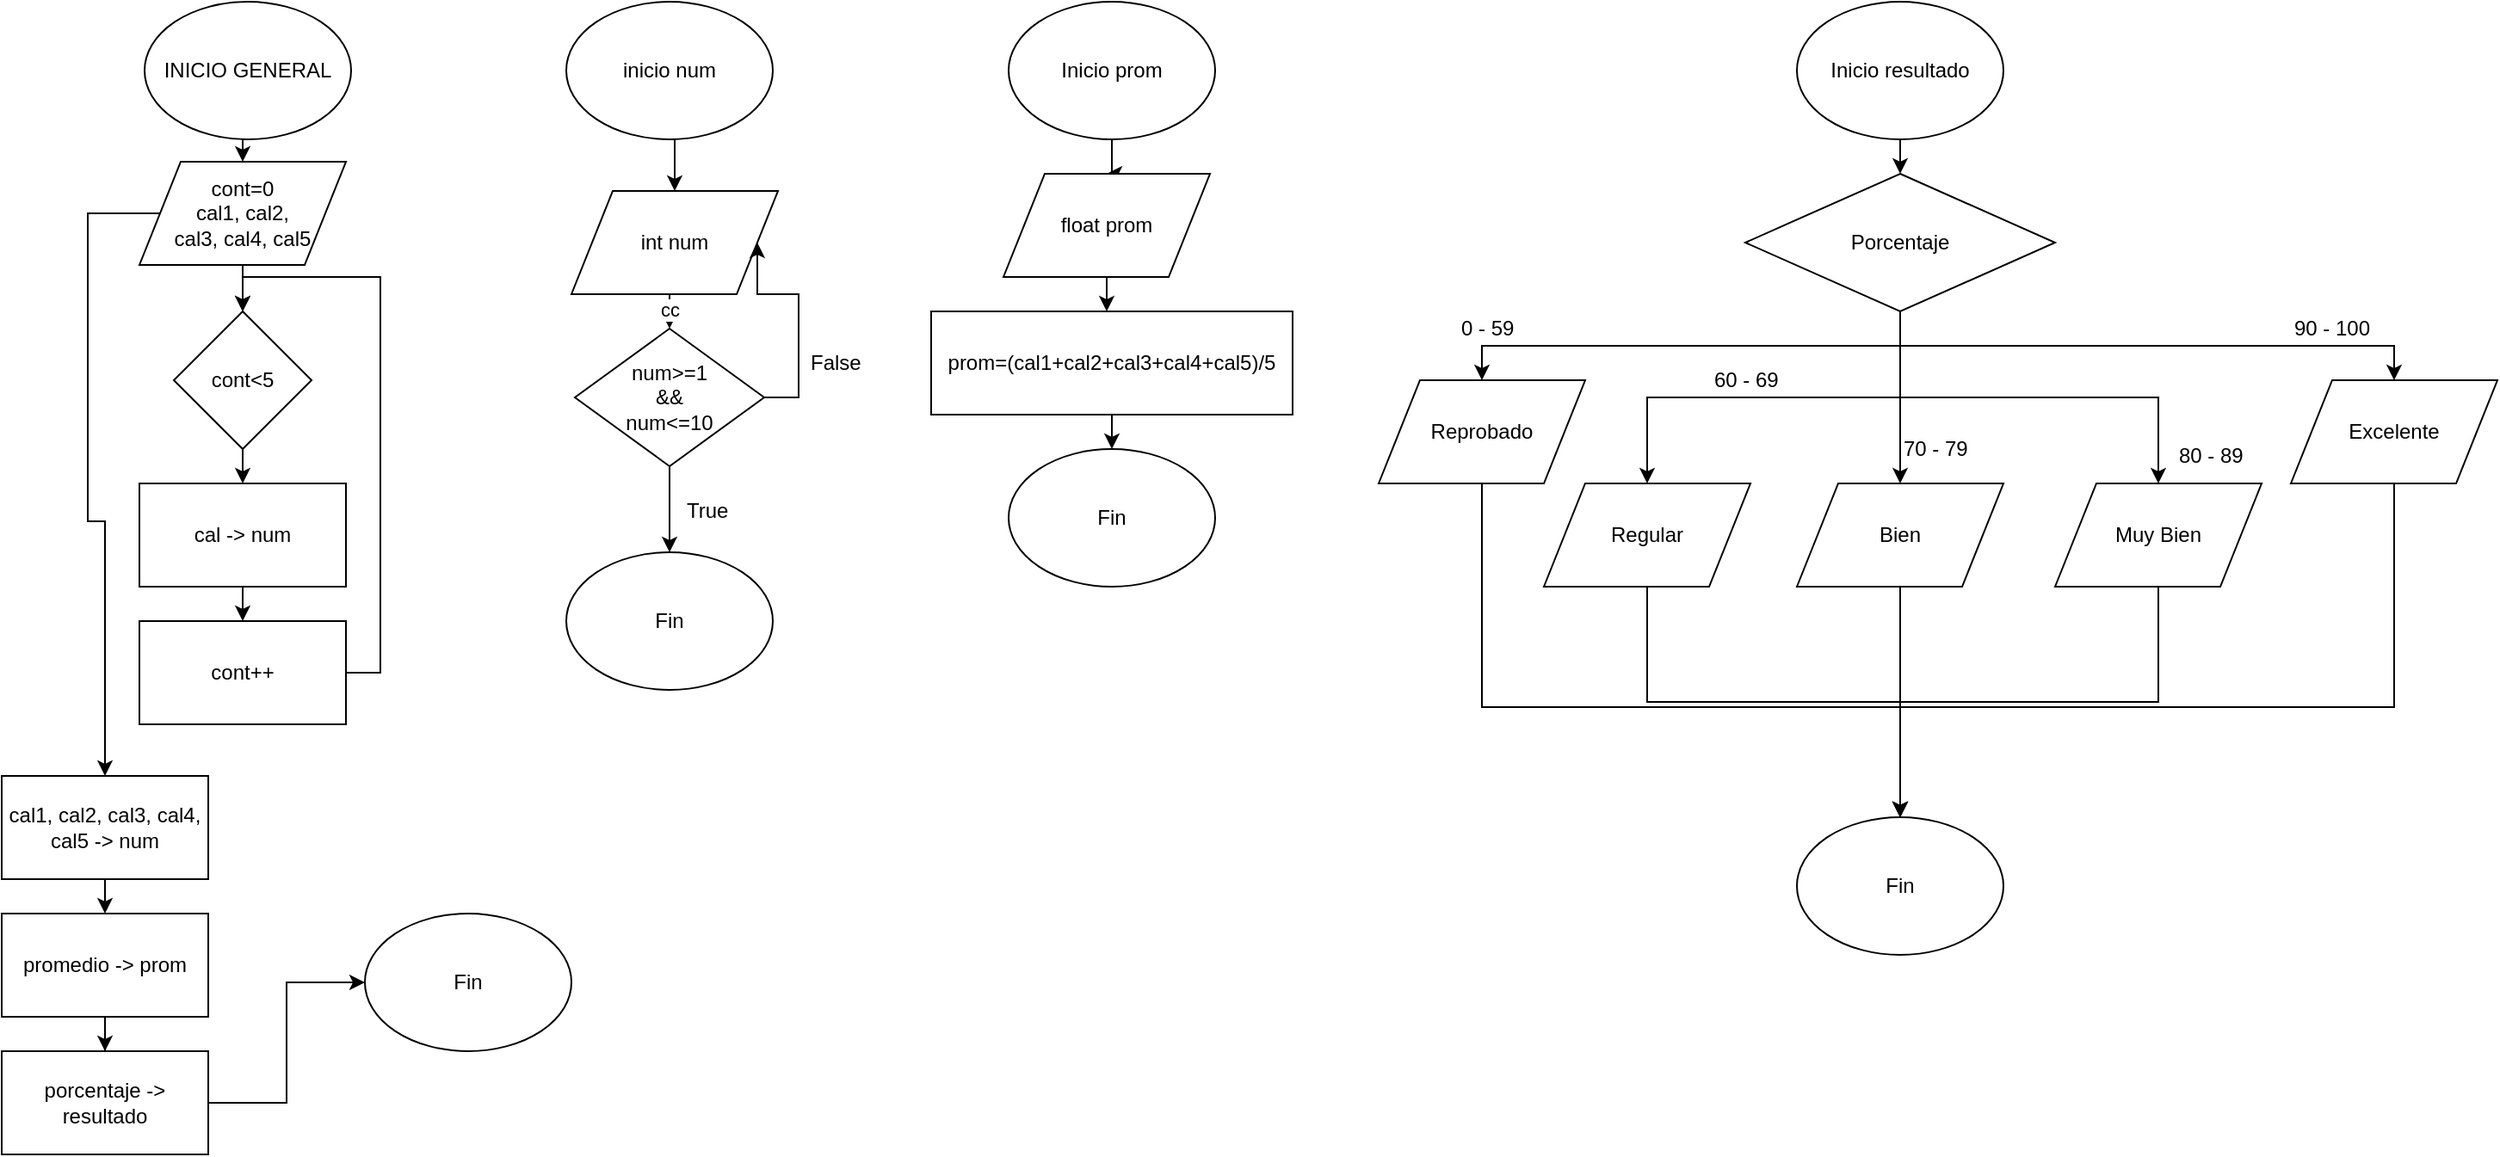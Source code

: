 <mxfile pages="1" version="11.2.5" type="github"><diagram id="Os-0c0o-iG-19hi2Dvor" name="Page-1"><mxGraphModel dx="1426" dy="821" grid="1" gridSize="10" guides="1" tooltips="1" connect="1" arrows="1" fold="1" page="1" pageScale="1" pageWidth="1600" pageHeight="1600" math="0" shadow="0"><root><mxCell id="0"/><mxCell id="1" parent="0"/><mxCell id="G2Ixem-O6s2nSZssqJ6D-16" style="edgeStyle=orthogonalEdgeStyle;rounded=0;orthogonalLoop=1;jettySize=auto;html=1;exitX=0.5;exitY=1;exitDx=0;exitDy=0;entryX=0.5;entryY=0;entryDx=0;entryDy=0;" edge="1" parent="1" source="G2Ixem-O6s2nSZssqJ6D-1" target="G2Ixem-O6s2nSZssqJ6D-2"><mxGeometry relative="1" as="geometry"/></mxCell><mxCell id="G2Ixem-O6s2nSZssqJ6D-1" value="INICIO GENERAL" style="ellipse;whiteSpace=wrap;html=1;" vertex="1" parent="1"><mxGeometry x="143" y="20" width="120" height="80" as="geometry"/></mxCell><mxCell id="G2Ixem-O6s2nSZssqJ6D-17" style="edgeStyle=orthogonalEdgeStyle;rounded=0;orthogonalLoop=1;jettySize=auto;html=1;exitX=0.5;exitY=1;exitDx=0;exitDy=0;entryX=0.5;entryY=0;entryDx=0;entryDy=0;" edge="1" parent="1" source="G2Ixem-O6s2nSZssqJ6D-2" target="G2Ixem-O6s2nSZssqJ6D-3"><mxGeometry relative="1" as="geometry"/></mxCell><mxCell id="G2Ixem-O6s2nSZssqJ6D-50" style="edgeStyle=orthogonalEdgeStyle;rounded=0;orthogonalLoop=1;jettySize=auto;html=1;exitX=0;exitY=0.5;exitDx=0;exitDy=0;" edge="1" parent="1" source="G2Ixem-O6s2nSZssqJ6D-2" target="G2Ixem-O6s2nSZssqJ6D-49"><mxGeometry relative="1" as="geometry"><Array as="points"><mxPoint x="110" y="143"/><mxPoint x="110" y="322"/><mxPoint x="120" y="322"/></Array></mxGeometry></mxCell><mxCell id="G2Ixem-O6s2nSZssqJ6D-2" value="cont=0&lt;br&gt;cal1, cal2,&lt;br&gt;cal3, cal4, cal5" style="shape=parallelogram;perimeter=parallelogramPerimeter;whiteSpace=wrap;html=1;" vertex="1" parent="1"><mxGeometry x="140" y="113" width="120" height="60" as="geometry"/></mxCell><mxCell id="G2Ixem-O6s2nSZssqJ6D-18" style="edgeStyle=orthogonalEdgeStyle;rounded=0;orthogonalLoop=1;jettySize=auto;html=1;exitX=0.5;exitY=1;exitDx=0;exitDy=0;entryX=0.5;entryY=0;entryDx=0;entryDy=0;" edge="1" parent="1" source="G2Ixem-O6s2nSZssqJ6D-3" target="G2Ixem-O6s2nSZssqJ6D-15"><mxGeometry relative="1" as="geometry"/></mxCell><mxCell id="G2Ixem-O6s2nSZssqJ6D-3" value="cont&amp;lt;5" style="rhombus;whiteSpace=wrap;html=1;" vertex="1" parent="1"><mxGeometry x="160" y="200" width="80" height="80" as="geometry"/></mxCell><mxCell id="G2Ixem-O6s2nSZssqJ6D-5" value="cc" style="edgeStyle=orthogonalEdgeStyle;rounded=0;orthogonalLoop=1;jettySize=auto;html=1;exitX=0.5;exitY=1;exitDx=0;exitDy=0;entryX=0.5;entryY=0;entryDx=0;entryDy=0;" edge="1" parent="1" source="G2Ixem-O6s2nSZssqJ6D-6" target="G2Ixem-O6s2nSZssqJ6D-11"><mxGeometry relative="1" as="geometry"/></mxCell><mxCell id="G2Ixem-O6s2nSZssqJ6D-6" value="int num" style="shape=parallelogram;perimeter=parallelogramPerimeter;whiteSpace=wrap;html=1;" vertex="1" parent="1"><mxGeometry x="391" y="130" width="120" height="60" as="geometry"/></mxCell><mxCell id="G2Ixem-O6s2nSZssqJ6D-7" style="edgeStyle=orthogonalEdgeStyle;rounded=0;orthogonalLoop=1;jettySize=auto;html=1;exitX=0.5;exitY=1;exitDx=0;exitDy=0;entryX=0.5;entryY=0;entryDx=0;entryDy=0;" edge="1" parent="1" source="G2Ixem-O6s2nSZssqJ6D-8" target="G2Ixem-O6s2nSZssqJ6D-6"><mxGeometry relative="1" as="geometry"/></mxCell><mxCell id="G2Ixem-O6s2nSZssqJ6D-8" value="inicio num" style="ellipse;whiteSpace=wrap;html=1;" vertex="1" parent="1"><mxGeometry x="388" y="20" width="120" height="80" as="geometry"/></mxCell><mxCell id="G2Ixem-O6s2nSZssqJ6D-9" style="edgeStyle=orthogonalEdgeStyle;rounded=0;orthogonalLoop=1;jettySize=auto;html=1;exitX=0.5;exitY=1;exitDx=0;exitDy=0;" edge="1" parent="1" source="G2Ixem-O6s2nSZssqJ6D-11" target="G2Ixem-O6s2nSZssqJ6D-12"><mxGeometry relative="1" as="geometry"/></mxCell><mxCell id="G2Ixem-O6s2nSZssqJ6D-10" style="edgeStyle=orthogonalEdgeStyle;rounded=0;orthogonalLoop=1;jettySize=auto;html=1;exitX=1;exitY=0.5;exitDx=0;exitDy=0;entryX=1;entryY=0.5;entryDx=0;entryDy=0;" edge="1" parent="1" source="G2Ixem-O6s2nSZssqJ6D-11" target="G2Ixem-O6s2nSZssqJ6D-6"><mxGeometry relative="1" as="geometry"/></mxCell><mxCell id="G2Ixem-O6s2nSZssqJ6D-11" value="num&amp;gt;=1&lt;br&gt;&amp;amp;&amp;amp;&lt;br&gt;num&amp;lt;=10" style="rhombus;whiteSpace=wrap;html=1;" vertex="1" parent="1"><mxGeometry x="393" y="210" width="110" height="80" as="geometry"/></mxCell><mxCell id="G2Ixem-O6s2nSZssqJ6D-12" value="Fin" style="ellipse;whiteSpace=wrap;html=1;" vertex="1" parent="1"><mxGeometry x="388" y="340" width="120" height="80" as="geometry"/></mxCell><mxCell id="G2Ixem-O6s2nSZssqJ6D-13" value="True" style="text;html=1;resizable=0;points=[];autosize=1;align=left;verticalAlign=top;spacingTop=-4;" vertex="1" parent="1"><mxGeometry x="456" y="306" width="40" height="20" as="geometry"/></mxCell><mxCell id="G2Ixem-O6s2nSZssqJ6D-14" value="False" style="text;html=1;resizable=0;points=[];autosize=1;align=left;verticalAlign=top;spacingTop=-4;" vertex="1" parent="1"><mxGeometry x="528" y="220" width="40" height="20" as="geometry"/></mxCell><mxCell id="G2Ixem-O6s2nSZssqJ6D-20" style="edgeStyle=orthogonalEdgeStyle;rounded=0;orthogonalLoop=1;jettySize=auto;html=1;exitX=0.5;exitY=1;exitDx=0;exitDy=0;entryX=0.5;entryY=0;entryDx=0;entryDy=0;" edge="1" parent="1" source="G2Ixem-O6s2nSZssqJ6D-15" target="G2Ixem-O6s2nSZssqJ6D-19"><mxGeometry relative="1" as="geometry"/></mxCell><mxCell id="G2Ixem-O6s2nSZssqJ6D-15" value="cal -&amp;gt; num" style="rounded=0;whiteSpace=wrap;html=1;" vertex="1" parent="1"><mxGeometry x="140" y="300" width="120" height="60" as="geometry"/></mxCell><mxCell id="G2Ixem-O6s2nSZssqJ6D-21" style="edgeStyle=orthogonalEdgeStyle;rounded=0;orthogonalLoop=1;jettySize=auto;html=1;exitX=1;exitY=0.5;exitDx=0;exitDy=0;entryX=0.5;entryY=0;entryDx=0;entryDy=0;" edge="1" parent="1" source="G2Ixem-O6s2nSZssqJ6D-19" target="G2Ixem-O6s2nSZssqJ6D-3"><mxGeometry relative="1" as="geometry"/></mxCell><mxCell id="G2Ixem-O6s2nSZssqJ6D-19" value="cont++" style="rounded=0;whiteSpace=wrap;html=1;" vertex="1" parent="1"><mxGeometry x="140" y="380" width="120" height="60" as="geometry"/></mxCell><mxCell id="G2Ixem-O6s2nSZssqJ6D-42" style="edgeStyle=orthogonalEdgeStyle;rounded=0;orthogonalLoop=1;jettySize=auto;html=1;exitX=0.5;exitY=1;exitDx=0;exitDy=0;" edge="1" parent="1" source="G2Ixem-O6s2nSZssqJ6D-43" target="G2Ixem-O6s2nSZssqJ6D-45"><mxGeometry relative="1" as="geometry"/></mxCell><mxCell id="G2Ixem-O6s2nSZssqJ6D-43" value="Inicio prom" style="ellipse;whiteSpace=wrap;html=1;" vertex="1" parent="1"><mxGeometry x="645" y="20" width="120" height="80" as="geometry"/></mxCell><mxCell id="G2Ixem-O6s2nSZssqJ6D-44" style="edgeStyle=orthogonalEdgeStyle;rounded=0;orthogonalLoop=1;jettySize=auto;html=1;exitX=0.5;exitY=1;exitDx=0;exitDy=0;entryX=0.5;entryY=0;entryDx=0;entryDy=0;" edge="1" parent="1" source="G2Ixem-O6s2nSZssqJ6D-45"><mxGeometry relative="1" as="geometry"><mxPoint x="702" y="200" as="targetPoint"/></mxGeometry></mxCell><mxCell id="G2Ixem-O6s2nSZssqJ6D-45" value="float prom" style="shape=parallelogram;perimeter=parallelogramPerimeter;whiteSpace=wrap;html=1;" vertex="1" parent="1"><mxGeometry x="642" y="120" width="120" height="60" as="geometry"/></mxCell><mxCell id="G2Ixem-O6s2nSZssqJ6D-46" style="edgeStyle=orthogonalEdgeStyle;rounded=0;orthogonalLoop=1;jettySize=auto;html=1;exitX=0.5;exitY=1;exitDx=0;exitDy=0;entryX=0.5;entryY=0;entryDx=0;entryDy=0;" edge="1" parent="1" target="G2Ixem-O6s2nSZssqJ6D-48"><mxGeometry relative="1" as="geometry"><mxPoint x="702" y="260" as="sourcePoint"/></mxGeometry></mxCell><mxCell id="G2Ixem-O6s2nSZssqJ6D-47" value="prom=(cal1+cal2+cal3+cal4+cal5)/5" style="rounded=0;whiteSpace=wrap;html=1;" vertex="1" parent="1"><mxGeometry x="600" y="200" width="210" height="60" as="geometry"/></mxCell><mxCell id="G2Ixem-O6s2nSZssqJ6D-48" value="Fin" style="ellipse;whiteSpace=wrap;html=1;" vertex="1" parent="1"><mxGeometry x="645" y="280" width="120" height="80" as="geometry"/></mxCell><mxCell id="G2Ixem-O6s2nSZssqJ6D-87" style="edgeStyle=orthogonalEdgeStyle;rounded=0;orthogonalLoop=1;jettySize=auto;html=1;exitX=0.5;exitY=1;exitDx=0;exitDy=0;entryX=0.5;entryY=0;entryDx=0;entryDy=0;" edge="1" parent="1" source="G2Ixem-O6s2nSZssqJ6D-49" target="G2Ixem-O6s2nSZssqJ6D-51"><mxGeometry relative="1" as="geometry"/></mxCell><mxCell id="G2Ixem-O6s2nSZssqJ6D-49" value="cal1, cal2, cal3, cal4, cal5 -&amp;gt; num" style="rounded=0;whiteSpace=wrap;html=1;" vertex="1" parent="1"><mxGeometry x="60" y="470" width="120" height="60" as="geometry"/></mxCell><mxCell id="G2Ixem-O6s2nSZssqJ6D-88" style="edgeStyle=orthogonalEdgeStyle;rounded=0;orthogonalLoop=1;jettySize=auto;html=1;exitX=0.5;exitY=1;exitDx=0;exitDy=0;" edge="1" parent="1" source="G2Ixem-O6s2nSZssqJ6D-51" target="G2Ixem-O6s2nSZssqJ6D-53"><mxGeometry relative="1" as="geometry"/></mxCell><mxCell id="G2Ixem-O6s2nSZssqJ6D-51" value="promedio -&amp;gt; prom" style="rounded=0;whiteSpace=wrap;html=1;" vertex="1" parent="1"><mxGeometry x="60" y="550" width="120" height="60" as="geometry"/></mxCell><mxCell id="G2Ixem-O6s2nSZssqJ6D-89" style="edgeStyle=orthogonalEdgeStyle;rounded=0;orthogonalLoop=1;jettySize=auto;html=1;exitX=1;exitY=0.5;exitDx=0;exitDy=0;entryX=0;entryY=0.5;entryDx=0;entryDy=0;" edge="1" parent="1" source="G2Ixem-O6s2nSZssqJ6D-53" target="G2Ixem-O6s2nSZssqJ6D-86"><mxGeometry relative="1" as="geometry"/></mxCell><mxCell id="G2Ixem-O6s2nSZssqJ6D-53" value="porcentaje -&amp;gt; resultado" style="rounded=0;whiteSpace=wrap;html=1;" vertex="1" parent="1"><mxGeometry x="60" y="630" width="120" height="60" as="geometry"/></mxCell><mxCell id="G2Ixem-O6s2nSZssqJ6D-62" style="edgeStyle=orthogonalEdgeStyle;rounded=0;orthogonalLoop=1;jettySize=auto;html=1;exitX=0.5;exitY=1;exitDx=0;exitDy=0;entryX=0.5;entryY=0;entryDx=0;entryDy=0;" edge="1" parent="1" source="G2Ixem-O6s2nSZssqJ6D-63" target="G2Ixem-O6s2nSZssqJ6D-69"><mxGeometry relative="1" as="geometry"/></mxCell><mxCell id="G2Ixem-O6s2nSZssqJ6D-63" value="Inicio resultado" style="ellipse;whiteSpace=wrap;html=1;" vertex="1" parent="1"><mxGeometry x="1103" y="20" width="120" height="80" as="geometry"/></mxCell><mxCell id="G2Ixem-O6s2nSZssqJ6D-64" style="edgeStyle=orthogonalEdgeStyle;rounded=0;orthogonalLoop=1;jettySize=auto;html=1;exitX=0.5;exitY=1;exitDx=0;exitDy=0;" edge="1" parent="1" source="G2Ixem-O6s2nSZssqJ6D-69" target="G2Ixem-O6s2nSZssqJ6D-71"><mxGeometry relative="1" as="geometry"/></mxCell><mxCell id="G2Ixem-O6s2nSZssqJ6D-65" style="edgeStyle=orthogonalEdgeStyle;rounded=0;orthogonalLoop=1;jettySize=auto;html=1;exitX=0.5;exitY=1;exitDx=0;exitDy=0;entryX=0.5;entryY=0;entryDx=0;entryDy=0;" edge="1" parent="1" source="G2Ixem-O6s2nSZssqJ6D-69" target="G2Ixem-O6s2nSZssqJ6D-74"><mxGeometry relative="1" as="geometry"/></mxCell><mxCell id="G2Ixem-O6s2nSZssqJ6D-66" style="edgeStyle=orthogonalEdgeStyle;rounded=0;orthogonalLoop=1;jettySize=auto;html=1;exitX=0.5;exitY=1;exitDx=0;exitDy=0;entryX=0.5;entryY=0;entryDx=0;entryDy=0;" edge="1" parent="1" source="G2Ixem-O6s2nSZssqJ6D-69" target="G2Ixem-O6s2nSZssqJ6D-77"><mxGeometry relative="1" as="geometry"/></mxCell><mxCell id="G2Ixem-O6s2nSZssqJ6D-67" style="edgeStyle=orthogonalEdgeStyle;rounded=0;orthogonalLoop=1;jettySize=auto;html=1;exitX=0.5;exitY=1;exitDx=0;exitDy=0;" edge="1" parent="1" source="G2Ixem-O6s2nSZssqJ6D-69" target="G2Ixem-O6s2nSZssqJ6D-80"><mxGeometry relative="1" as="geometry"/></mxCell><mxCell id="G2Ixem-O6s2nSZssqJ6D-68" style="edgeStyle=orthogonalEdgeStyle;rounded=0;orthogonalLoop=1;jettySize=auto;html=1;exitX=0.5;exitY=1;exitDx=0;exitDy=0;" edge="1" parent="1" source="G2Ixem-O6s2nSZssqJ6D-69" target="G2Ixem-O6s2nSZssqJ6D-83"><mxGeometry relative="1" as="geometry"/></mxCell><mxCell id="G2Ixem-O6s2nSZssqJ6D-69" value="Porcentaje" style="rhombus;whiteSpace=wrap;html=1;" vertex="1" parent="1"><mxGeometry x="1073" y="120" width="180" height="80" as="geometry"/></mxCell><mxCell id="G2Ixem-O6s2nSZssqJ6D-70" style="edgeStyle=orthogonalEdgeStyle;rounded=0;orthogonalLoop=1;jettySize=auto;html=1;exitX=0.5;exitY=1;exitDx=0;exitDy=0;" edge="1" parent="1" source="G2Ixem-O6s2nSZssqJ6D-71" target="G2Ixem-O6s2nSZssqJ6D-85"><mxGeometry relative="1" as="geometry"><Array as="points"><mxPoint x="920" y="430"/><mxPoint x="1163" y="430"/></Array></mxGeometry></mxCell><mxCell id="G2Ixem-O6s2nSZssqJ6D-71" value="Reprobado" style="shape=parallelogram;perimeter=parallelogramPerimeter;whiteSpace=wrap;html=1;" vertex="1" parent="1"><mxGeometry x="860" y="240" width="120" height="60" as="geometry"/></mxCell><mxCell id="G2Ixem-O6s2nSZssqJ6D-72" value="0 - 59" style="text;html=1;resizable=0;points=[];autosize=1;align=left;verticalAlign=top;spacingTop=-4;" vertex="1" parent="1"><mxGeometry x="906" y="200" width="50" height="20" as="geometry"/></mxCell><mxCell id="G2Ixem-O6s2nSZssqJ6D-73" style="edgeStyle=orthogonalEdgeStyle;rounded=0;orthogonalLoop=1;jettySize=auto;html=1;exitX=0.5;exitY=1;exitDx=0;exitDy=0;" edge="1" parent="1" source="G2Ixem-O6s2nSZssqJ6D-74" target="G2Ixem-O6s2nSZssqJ6D-85"><mxGeometry relative="1" as="geometry"/></mxCell><mxCell id="G2Ixem-O6s2nSZssqJ6D-74" value="Regular" style="shape=parallelogram;perimeter=parallelogramPerimeter;whiteSpace=wrap;html=1;" vertex="1" parent="1"><mxGeometry x="956" y="300" width="120" height="60" as="geometry"/></mxCell><mxCell id="G2Ixem-O6s2nSZssqJ6D-75" value="60 - 69" style="text;html=1;resizable=0;points=[];autosize=1;align=left;verticalAlign=top;spacingTop=-4;" vertex="1" parent="1"><mxGeometry x="1053" y="230" width="50" height="20" as="geometry"/></mxCell><mxCell id="G2Ixem-O6s2nSZssqJ6D-76" style="edgeStyle=orthogonalEdgeStyle;rounded=0;orthogonalLoop=1;jettySize=auto;html=1;exitX=0.5;exitY=1;exitDx=0;exitDy=0;" edge="1" parent="1" source="G2Ixem-O6s2nSZssqJ6D-77" target="G2Ixem-O6s2nSZssqJ6D-85"><mxGeometry relative="1" as="geometry"/></mxCell><mxCell id="G2Ixem-O6s2nSZssqJ6D-77" value="Bien" style="shape=parallelogram;perimeter=parallelogramPerimeter;whiteSpace=wrap;html=1;" vertex="1" parent="1"><mxGeometry x="1103" y="300" width="120" height="60" as="geometry"/></mxCell><mxCell id="G2Ixem-O6s2nSZssqJ6D-78" value="70 - 79" style="text;html=1;resizable=0;points=[];autosize=1;align=left;verticalAlign=top;spacingTop=-4;" vertex="1" parent="1"><mxGeometry x="1163" y="270" width="50" height="20" as="geometry"/></mxCell><mxCell id="G2Ixem-O6s2nSZssqJ6D-79" style="edgeStyle=orthogonalEdgeStyle;rounded=0;orthogonalLoop=1;jettySize=auto;html=1;exitX=0.5;exitY=1;exitDx=0;exitDy=0;" edge="1" parent="1" source="G2Ixem-O6s2nSZssqJ6D-80" target="G2Ixem-O6s2nSZssqJ6D-85"><mxGeometry relative="1" as="geometry"/></mxCell><mxCell id="G2Ixem-O6s2nSZssqJ6D-80" value="Muy Bien" style="shape=parallelogram;perimeter=parallelogramPerimeter;whiteSpace=wrap;html=1;" vertex="1" parent="1"><mxGeometry x="1253" y="300" width="120" height="60" as="geometry"/></mxCell><mxCell id="G2Ixem-O6s2nSZssqJ6D-81" value="80 - 89" style="text;html=1;resizable=0;points=[];autosize=1;align=left;verticalAlign=top;spacingTop=-4;" vertex="1" parent="1"><mxGeometry x="1323" y="274" width="50" height="20" as="geometry"/></mxCell><mxCell id="G2Ixem-O6s2nSZssqJ6D-82" style="edgeStyle=orthogonalEdgeStyle;rounded=0;orthogonalLoop=1;jettySize=auto;html=1;exitX=0.5;exitY=1;exitDx=0;exitDy=0;" edge="1" parent="1" source="G2Ixem-O6s2nSZssqJ6D-83" target="G2Ixem-O6s2nSZssqJ6D-85"><mxGeometry relative="1" as="geometry"><Array as="points"><mxPoint x="1450" y="430"/><mxPoint x="1163" y="430"/></Array></mxGeometry></mxCell><mxCell id="G2Ixem-O6s2nSZssqJ6D-83" value="Excelente" style="shape=parallelogram;perimeter=parallelogramPerimeter;whiteSpace=wrap;html=1;" vertex="1" parent="1"><mxGeometry x="1390" y="240" width="120" height="60" as="geometry"/></mxCell><mxCell id="G2Ixem-O6s2nSZssqJ6D-84" value="90 - 100" style="text;html=1;resizable=0;points=[];autosize=1;align=left;verticalAlign=top;spacingTop=-4;" vertex="1" parent="1"><mxGeometry x="1390" y="200" width="60" height="20" as="geometry"/></mxCell><mxCell id="G2Ixem-O6s2nSZssqJ6D-85" value="Fin" style="ellipse;whiteSpace=wrap;html=1;" vertex="1" parent="1"><mxGeometry x="1103" y="494" width="120" height="80" as="geometry"/></mxCell><mxCell id="G2Ixem-O6s2nSZssqJ6D-86" value="Fin" style="ellipse;whiteSpace=wrap;html=1;" vertex="1" parent="1"><mxGeometry x="271" y="550" width="120" height="80" as="geometry"/></mxCell></root></mxGraphModel></diagram></mxfile>